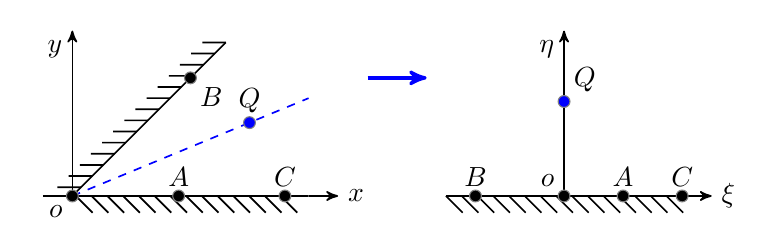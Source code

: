 \usetikzlibrary{%
    decorations.pathreplacing,%
    decorations.pathmorphing,arrows
}
\begin{tikzpicture}[ media/.style={font={\footnotesize\sffamily}},
    interface/.style={
        postaction={draw,decorate,decoration={border,angle=-45,
                    amplitude=0.3cm,segment length=2mm}}},scale=1.5]
%\draw(0.7,-0.22) rectangle (6.7,1.425);
\clip(0.7,-0.22) rectangle (6.7,1.425);
\draw[semithick,interface](2.3,1.3)--(1,0)--(3,0);
\draw[semithick,->,>=stealth'](3,0)--(3.25,0) node[right]{$x$};
\draw[semithick,->,>=stealth'](0.75,0)--(1,0) (1,0)--(1,1.4) node[below left]{$y$};

\draw[semithick,dashed,blue](1,0)--(3,0.828);

\fill[blue,draw=gray](2.5,0.621) circle(0.05) node[above,black]{$Q$};

\fill[black,draw=gray](1,0)circle(0.05)node[below left]{$o$};
\fill[black,draw=gray](2,1) circle(0.05) node[below right,black]{$B$};
\fill[black,draw=gray](1.9,0) circle(0.05) node[above,black]{$A$};
\fill[black,draw=gray](2.8,0) circle(0.05) node[above,black]{$C$};
\draw[very thick,blue,->,>=stealth'](3.5,1)--(4,1);

\begin{scope}[xshift=90]
\draw[semithick,interface](1,0)--(3,0);
\draw[semithick,->,>=stealth'](3,0)--(3.25,0) node[right]{$\xi$};
\draw[semithick,->,>=stealth'](2,0)--(2,1.4) node[below left]{$\eta$};

\fill[black,draw=gray](2,0)circle(0.05)node[above left]{$o$};
\fill[blue,draw=gray](2,0.8) circle(0.05) node[above right,black]{$Q$};
\fill[black,draw=gray](2.5,0) circle(0.05) node[above,black]{$A$};
\fill[black,draw=gray](3,0) circle(0.05) node[above,black]{$C$};
\fill[black,draw=gray](1.25,0) circle(0.05) node[above,black]{$B$};
\end{scope}
\end{tikzpicture}
